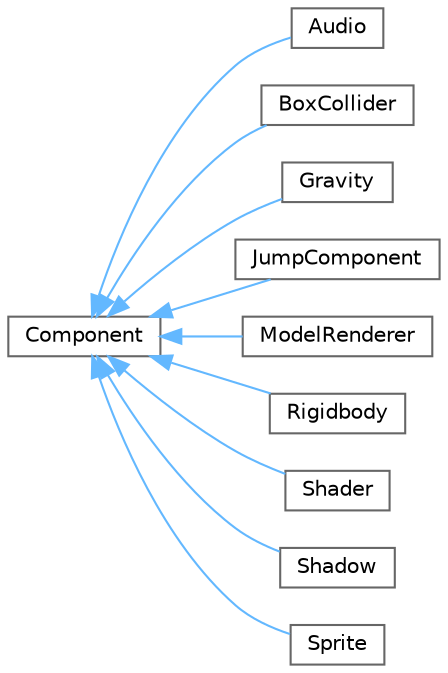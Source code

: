 digraph "クラス階層図"
{
 // LATEX_PDF_SIZE
  bgcolor="transparent";
  edge [fontname=Helvetica,fontsize=10,labelfontname=Helvetica,labelfontsize=10];
  node [fontname=Helvetica,fontsize=10,shape=box,height=0.2,width=0.4];
  rankdir="LR";
  Node0 [id="Node000000",label="Component",height=0.2,width=0.4,color="grey40", fillcolor="white", style="filled",URL="$class_component.html",tooltip=" "];
  Node0 -> Node1 [id="edge1_Node000000_Node000001",dir="back",color="steelblue1",style="solid",tooltip=" "];
  Node1 [id="Node000001",label="Audio",height=0.2,width=0.4,color="grey40", fillcolor="white", style="filled",URL="$class_audio.html",tooltip=" "];
  Node0 -> Node2 [id="edge2_Node000000_Node000002",dir="back",color="steelblue1",style="solid",tooltip=" "];
  Node2 [id="Node000002",label="BoxCollider",height=0.2,width=0.4,color="grey40", fillcolor="white", style="filled",URL="$class_box_collider.html",tooltip=" "];
  Node0 -> Node3 [id="edge3_Node000000_Node000003",dir="back",color="steelblue1",style="solid",tooltip=" "];
  Node3 [id="Node000003",label="Gravity",height=0.2,width=0.4,color="grey40", fillcolor="white", style="filled",URL="$class_gravity.html",tooltip="重力をつけるコンポーネント"];
  Node0 -> Node4 [id="edge4_Node000000_Node000004",dir="back",color="steelblue1",style="solid",tooltip=" "];
  Node4 [id="Node000004",label="JumpComponent",height=0.2,width=0.4,color="grey40", fillcolor="white", style="filled",URL="$class_jump_component.html",tooltip="ジャンプできるようにするコンポーネント"];
  Node0 -> Node5 [id="edge5_Node000000_Node000005",dir="back",color="steelblue1",style="solid",tooltip=" "];
  Node5 [id="Node000005",label="ModelRenderer",height=0.2,width=0.4,color="grey40", fillcolor="white", style="filled",URL="$class_model_renderer.html",tooltip="モデルの描画コンポーネント"];
  Node0 -> Node6 [id="edge6_Node000000_Node000006",dir="back",color="steelblue1",style="solid",tooltip=" "];
  Node6 [id="Node000006",label="Rigidbody",height=0.2,width=0.4,color="grey40", fillcolor="white", style="filled",URL="$class_rigidbody.html",tooltip="物理挙動コンポーネント"];
  Node0 -> Node7 [id="edge7_Node000000_Node000007",dir="back",color="steelblue1",style="solid",tooltip=" "];
  Node7 [id="Node000007",label="Shader",height=0.2,width=0.4,color="grey40", fillcolor="white", style="filled",URL="$class_shader.html",tooltip=" "];
  Node0 -> Node8 [id="edge8_Node000000_Node000008",dir="back",color="steelblue1",style="solid",tooltip=" "];
  Node8 [id="Node000008",label="Shadow",height=0.2,width=0.4,color="grey40", fillcolor="white", style="filled",URL="$class_shadow.html",tooltip=" "];
  Node0 -> Node9 [id="edge9_Node000000_Node000009",dir="back",color="steelblue1",style="solid",tooltip=" "];
  Node9 [id="Node000009",label="Sprite",height=0.2,width=0.4,color="grey40", fillcolor="white", style="filled",URL="$class_sprite.html",tooltip=" "];
}
